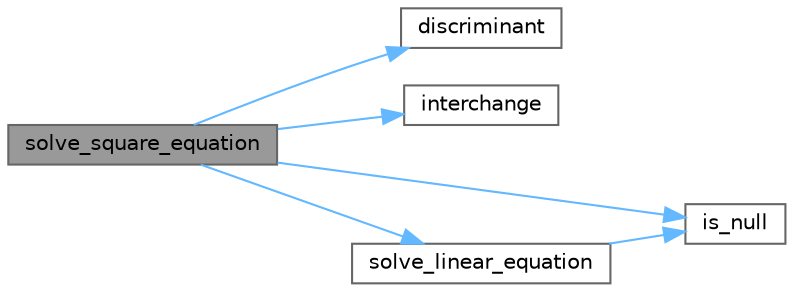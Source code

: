 digraph "solve_square_equation"
{
 // LATEX_PDF_SIZE
  bgcolor="transparent";
  edge [fontname=Helvetica,fontsize=10,labelfontname=Helvetica,labelfontsize=10];
  node [fontname=Helvetica,fontsize=10,shape=box,height=0.2,width=0.4];
  rankdir="LR";
  Node1 [id="Node000001",label="solve_square_equation",height=0.2,width=0.4,color="gray40", fillcolor="grey60", style="filled", fontcolor="black",tooltip="a function for solving square equation"];
  Node1 -> Node2 [id="edge1_Node000001_Node000002",color="steelblue1",style="solid",tooltip=" "];
  Node2 [id="Node000002",label="discriminant",height=0.2,width=0.4,color="grey40", fillcolor="white", style="filled",URL="$solve__equation_8cpp.html#a2876dcc4846e2235854a720d47131b88",tooltip="a function for solving discriminant"];
  Node1 -> Node3 [id="edge2_Node000001_Node000003",color="steelblue1",style="solid",tooltip=" "];
  Node3 [id="Node000003",label="interchange",height=0.2,width=0.4,color="grey40", fillcolor="white", style="filled",URL="$solve__equation_8cpp.html#ac44fe699bcba20ea6e1d9610de04ec15",tooltip="a function for interchanging the values of two numbers"];
  Node1 -> Node4 [id="edge3_Node000001_Node000004",color="steelblue1",style="solid",tooltip=" "];
  Node4 [id="Node000004",label="is_null",height=0.2,width=0.4,color="grey40", fillcolor="white", style="filled",URL="$solve__equation_8cpp.html#a247978824ef960d655ab771781bbbcfa",tooltip="a function for comparing double number with null"];
  Node1 -> Node5 [id="edge4_Node000001_Node000005",color="steelblue1",style="solid",tooltip=" "];
  Node5 [id="Node000005",label="solve_linear_equation",height=0.2,width=0.4,color="grey40", fillcolor="white", style="filled",URL="$solve__equation_8cpp.html#a68e3792d06ce7da11a042243ec03916f",tooltip="a function for solving a linear equation"];
  Node5 -> Node4 [id="edge5_Node000005_Node000004",color="steelblue1",style="solid",tooltip=" "];
}
